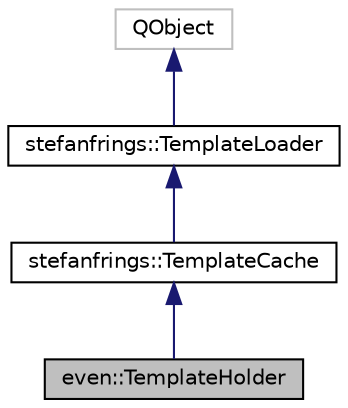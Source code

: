 digraph "even::TemplateHolder"
{
  edge [fontname="Helvetica",fontsize="10",labelfontname="Helvetica",labelfontsize="10"];
  node [fontname="Helvetica",fontsize="10",shape=record];
  Node0 [label="even::TemplateHolder",height=0.2,width=0.4,color="black", fillcolor="grey75", style="filled", fontcolor="black"];
  Node1 -> Node0 [dir="back",color="midnightblue",fontsize="10",style="solid",fontname="Helvetica"];
  Node1 [label="stefanfrings::TemplateCache",height=0.2,width=0.4,color="black", fillcolor="white", style="filled",URL="$classstefanfrings_1_1_template_cache.html"];
  Node2 -> Node1 [dir="back",color="midnightblue",fontsize="10",style="solid",fontname="Helvetica"];
  Node2 [label="stefanfrings::TemplateLoader",height=0.2,width=0.4,color="black", fillcolor="white", style="filled",URL="$classstefanfrings_1_1_template_loader.html"];
  Node3 -> Node2 [dir="back",color="midnightblue",fontsize="10",style="solid",fontname="Helvetica"];
  Node3 [label="QObject",height=0.2,width=0.4,color="grey75", fillcolor="white", style="filled"];
}
